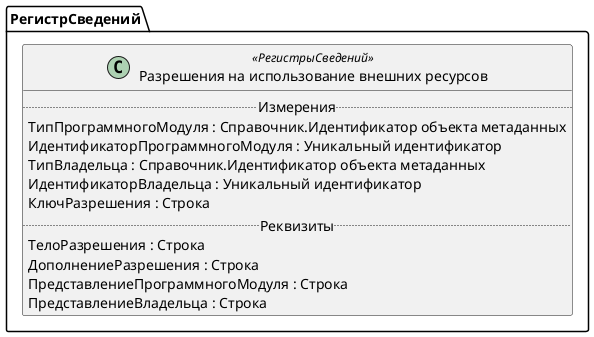 ﻿@startuml РазрешенияНаИспользованиеВнешнихРесурсов
'!include templates.wsd
'..\include templates.wsd
class РегистрСведений.РазрешенияНаИспользованиеВнешнихРесурсов as "Разрешения на использование внешних ресурсов" <<РегистрыСведений>>
{
..Измерения..
ТипПрограммногоМодуля : Справочник.Идентификатор объекта метаданных
ИдентификаторПрограммногоМодуля : Уникальный идентификатор
ТипВладельца : Справочник.Идентификатор объекта метаданных
ИдентификаторВладельца : Уникальный идентификатор
КлючРазрешения : Строка
..Реквизиты..
ТелоРазрешения : Строка
ДополнениеРазрешения : Строка
ПредставлениеПрограммногоМодуля : Строка
ПредставлениеВладельца : Строка
}
@enduml
